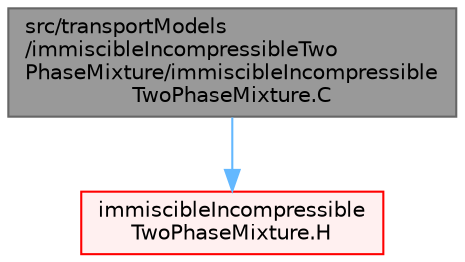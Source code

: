 digraph "src/transportModels/immiscibleIncompressibleTwoPhaseMixture/immiscibleIncompressibleTwoPhaseMixture.C"
{
 // LATEX_PDF_SIZE
  bgcolor="transparent";
  edge [fontname=Helvetica,fontsize=10,labelfontname=Helvetica,labelfontsize=10];
  node [fontname=Helvetica,fontsize=10,shape=box,height=0.2,width=0.4];
  Node1 [id="Node000001",label="src/transportModels\l/immiscibleIncompressibleTwo\lPhaseMixture/immiscibleIncompressible\lTwoPhaseMixture.C",height=0.2,width=0.4,color="gray40", fillcolor="grey60", style="filled", fontcolor="black",tooltip=" "];
  Node1 -> Node2 [id="edge1_Node000001_Node000002",color="steelblue1",style="solid",tooltip=" "];
  Node2 [id="Node000002",label="immiscibleIncompressible\lTwoPhaseMixture.H",height=0.2,width=0.4,color="red", fillcolor="#FFF0F0", style="filled",URL="$immiscibleIncompressibleTwoPhaseMixture_8H.html",tooltip=" "];
}
